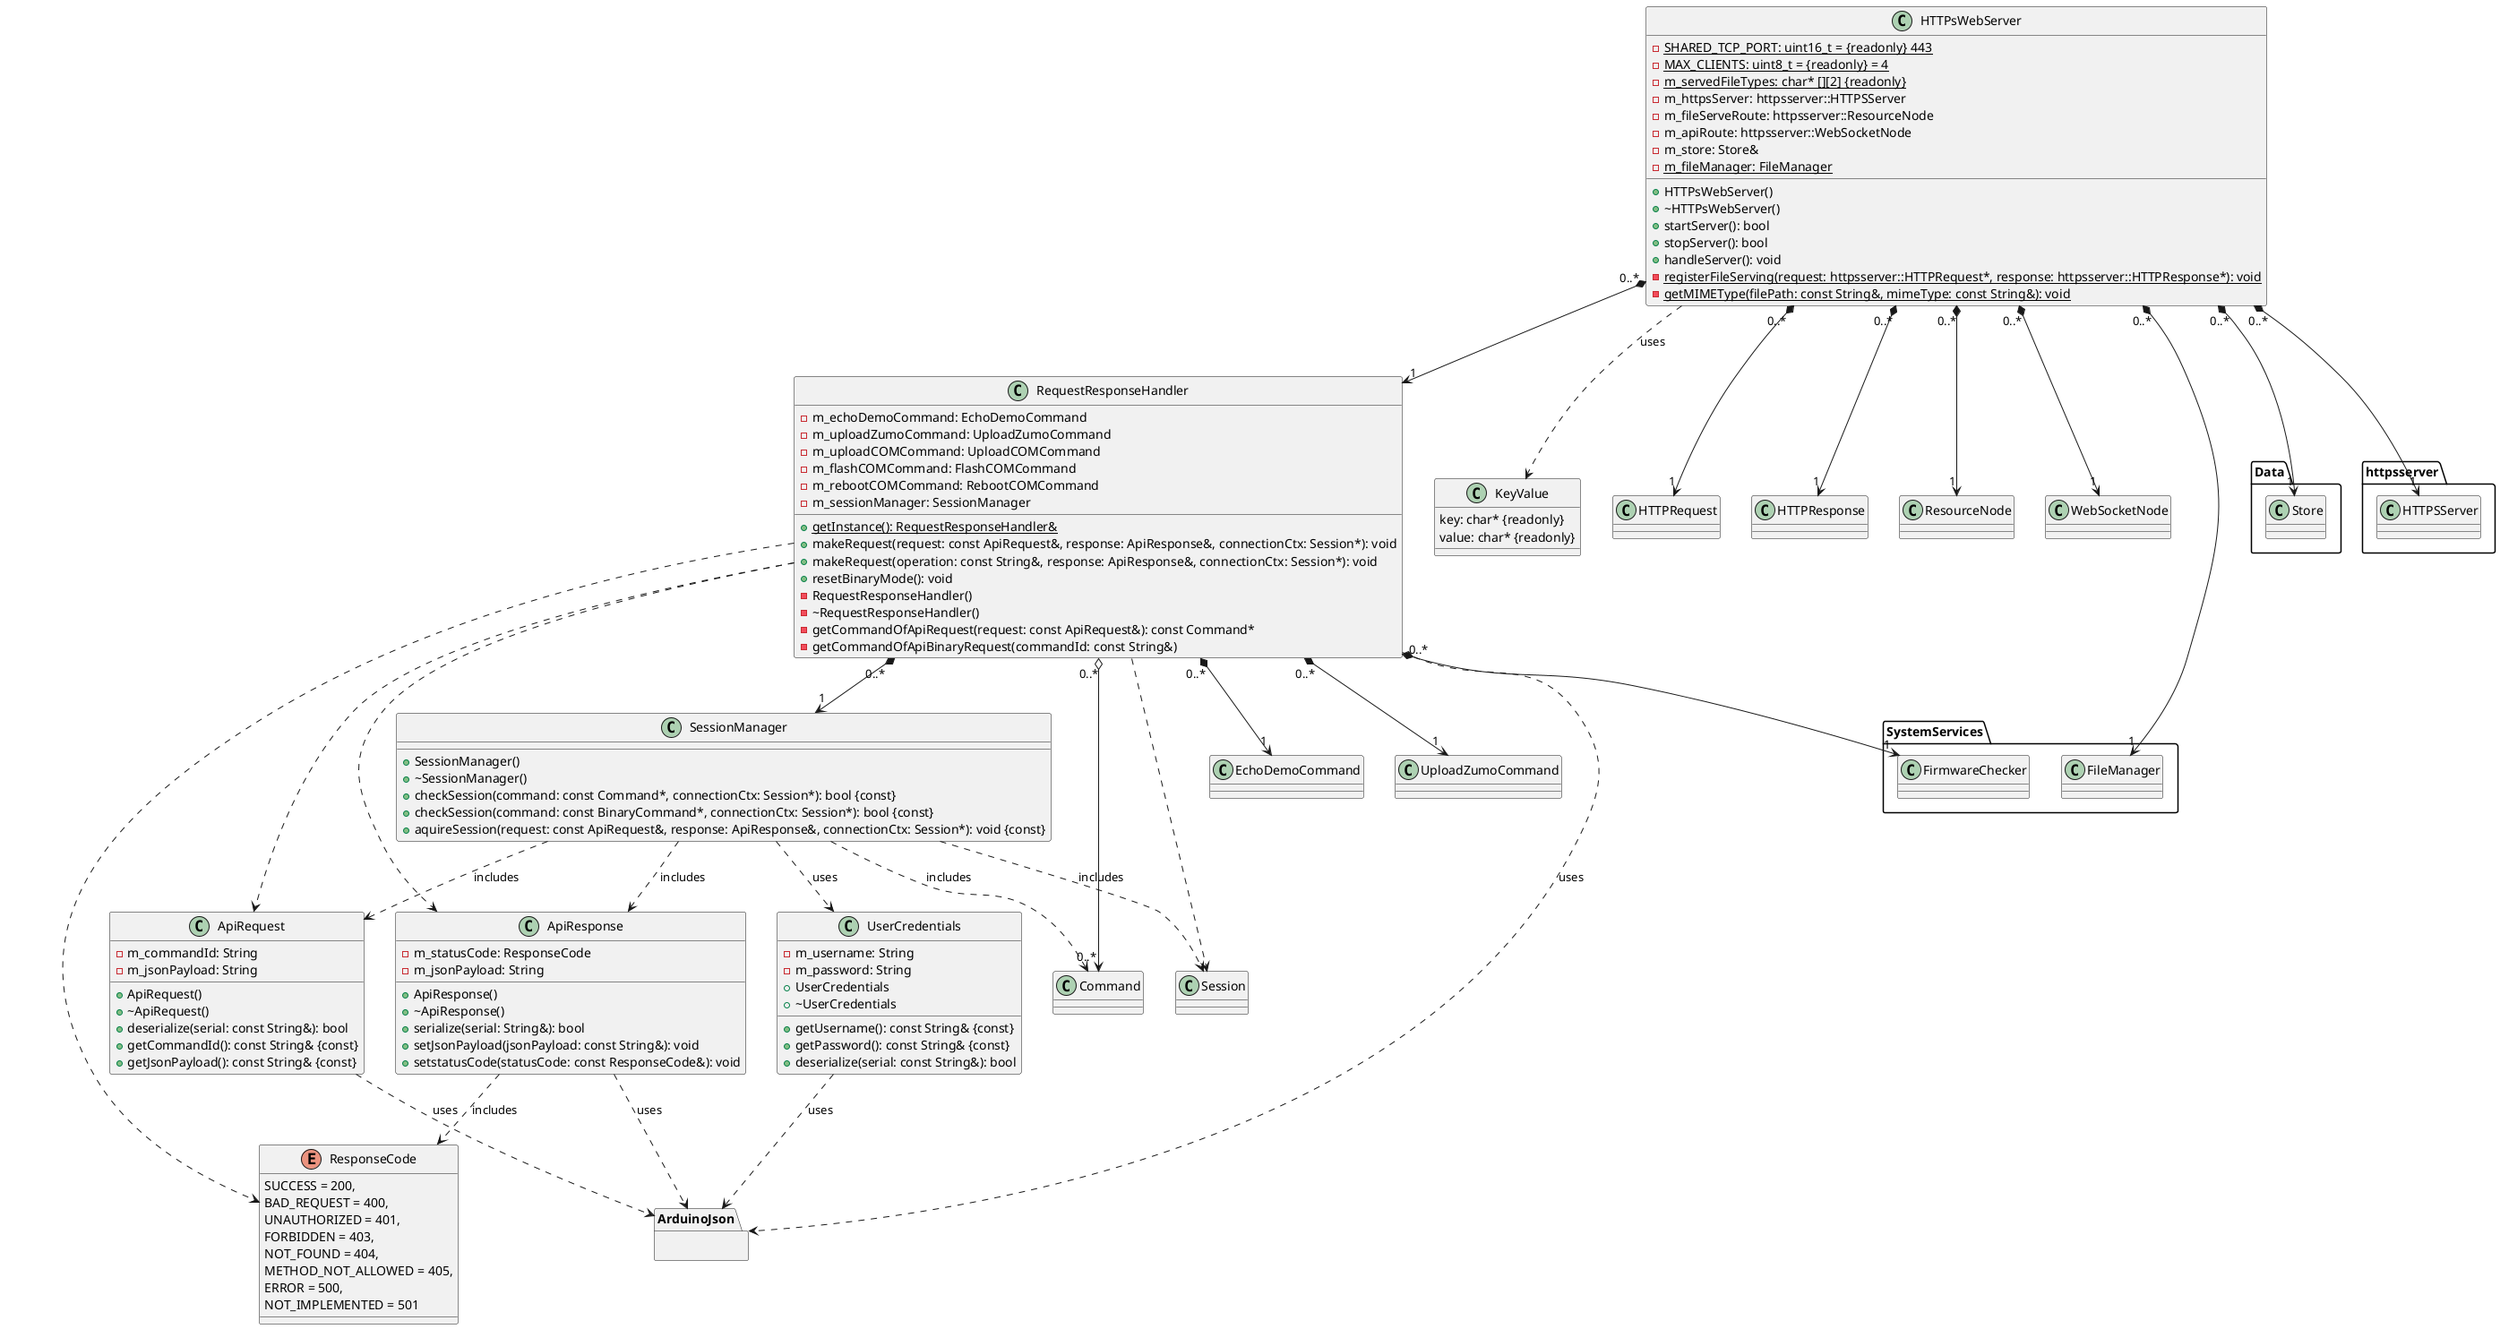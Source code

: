 @startuml

package SystemServices
{
    class FileManager
    class FirmwareChecker
}

package Data
{
    class Store
}

package httpsserver
{
    class HTTPSServer
}

package ArduinoJson
{
}

enum ResponseCode
{
    SUCCESS = 200,
    BAD_REQUEST = 400,
    UNAUTHORIZED = 401,
    FORBIDDEN = 403,
    NOT_FOUND = 404,
    METHOD_NOT_ALLOWED = 405,
    ERROR = 500,
    NOT_IMPLEMENTED = 501
}

class ApiRequest
{
    - m_commandId: String
    - m_jsonPayload: String
    + ApiRequest()
    + ~ApiRequest()
    + deserialize(serial: const String&): bool
    + getCommandId(): const String& {const}
    + getJsonPayload(): const String& {const}
}
ApiRequest ..> ArduinoJson : uses

class ApiResponse
{
    - m_statusCode: ResponseCode
    - m_jsonPayload: String
    + ApiResponse()
    + ~ApiResponse()
    + serialize(serial: String&): bool
    + setJsonPayload(jsonPayload: const String&): void
    + setstatusCode(statusCode: const ResponseCode&): void
}
ApiResponse ..> ArduinoJson : uses
ApiResponse ..> ResponseCode : includes

class UserCredentials
{
    - m_username: String
    - m_password: String
    + UserCredentials
    + ~UserCredentials
    + getUsername(): const String& {const}
    + getPassword(): const String& {const}
    + deserialize(serial: const String&): bool
}
UserCredentials ..> ArduinoJson : uses

class SessionManager
{
    + SessionManager()
    + ~SessionManager()
    + checkSession(command: const Command*, connectionCtx: Session*): bool {const}
    + checkSession(command: const BinaryCommand*, connectionCtx: Session*): bool {const}
    + aquireSession(request: const ApiRequest&, response: ApiResponse&, connectionCtx: Session*): void {const}
}
SessionManager ..> Command : includes
SessionManager ..> Session : includes
SessionManager ..> ApiRequest : includes
SessionManager ..> ApiResponse : includes
SessionManager ..> UserCredentials : uses

class RequestResponseHandler
{
    - m_echoDemoCommand: EchoDemoCommand
    - m_uploadZumoCommand: UploadZumoCommand
    - m_uploadCOMCommand: UploadCOMCommand
    - m_flashCOMCommand: FlashCOMCommand
    - m_rebootCOMCommand: RebootCOMCommand
    - m_sessionManager: SessionManager
    + {static} getInstance(): RequestResponseHandler&
    + makeRequest(request: const ApiRequest&, response: ApiResponse&, connectionCtx: Session*): void
    + makeRequest(operation: const String&, response: ApiResponse&, connectionCtx: Session*): void
    + resetBinaryMode(): void
    - RequestResponseHandler()
    - ~RequestResponseHandler()
    - getCommandOfApiRequest(request: const ApiRequest&): const Command*
    - getCommandOfApiBinaryRequest(commandId: const String&)
}
RequestResponseHandler "0..*" *--> "1" SessionManager
RequestResponseHandler "0..*" *--> "1" FirmwareChecker
RequestResponseHandler "0..*" o--> "0..*" Command
RequestResponseHandler "0..*" *--> "1" EchoDemoCommand
RequestResponseHandler "0..*" *--> "1" UploadZumoCommand
RequestResponseHandler ..> ApiRequest
RequestResponseHandler ..> ApiResponse
RequestResponseHandler ..> ResponseCode
RequestResponseHandler ..> Session
RequestResponseHandler ..> ArduinoJson : uses

class KeyValue
{
    key: char* {readonly}
    value: char* {readonly}
}

class HTTPsWebServer
{
    - {static} SHARED_TCP_PORT: uint16_t = {readonly} 443
    - {static} MAX_CLIENTS: uint8_t = {readonly} = 4
    - {static} m_servedFileTypes: char* [][2] {readonly}
    - m_httpsServer: httpsserver::HTTPSServer
    - m_fileServeRoute: httpsserver::ResourceNode
    - m_apiRoute: httpsserver::WebSocketNode
    - m_store: Store&
    - {static} m_fileManager: FileManager
    + HTTPsWebServer()
    + ~HTTPsWebServer()
    + startServer(): bool
    + stopServer(): bool
    + handleServer(): void
    - {static} registerFileServing(request: httpsserver::HTTPRequest*, response: httpsserver::HTTPResponse*): void
    - {static} getMIMEType(filePath: const String&, mimeType: const String&): void
}
HTTPsWebServer "0..*" *--> "1" FileManager
HTTPsWebServer "0..*" *--> "1" Store
HTTPsWebServer "0..*" *--> "1" HTTPSServer
HTTPsWebServer "0..*" *--> "1" HTTPRequest
HTTPsWebServer "0..*" *--> "1" HTTPResponse
HTTPsWebServer "0..*" *--> "1" ResourceNode
HTTPsWebServer "0..*" *--> "1" WebSocketNode
HTTPsWebServer "0..*" *--> "1" RequestResponseHandler
HTTPsWebServer ..> KeyValue : uses
@enduml
